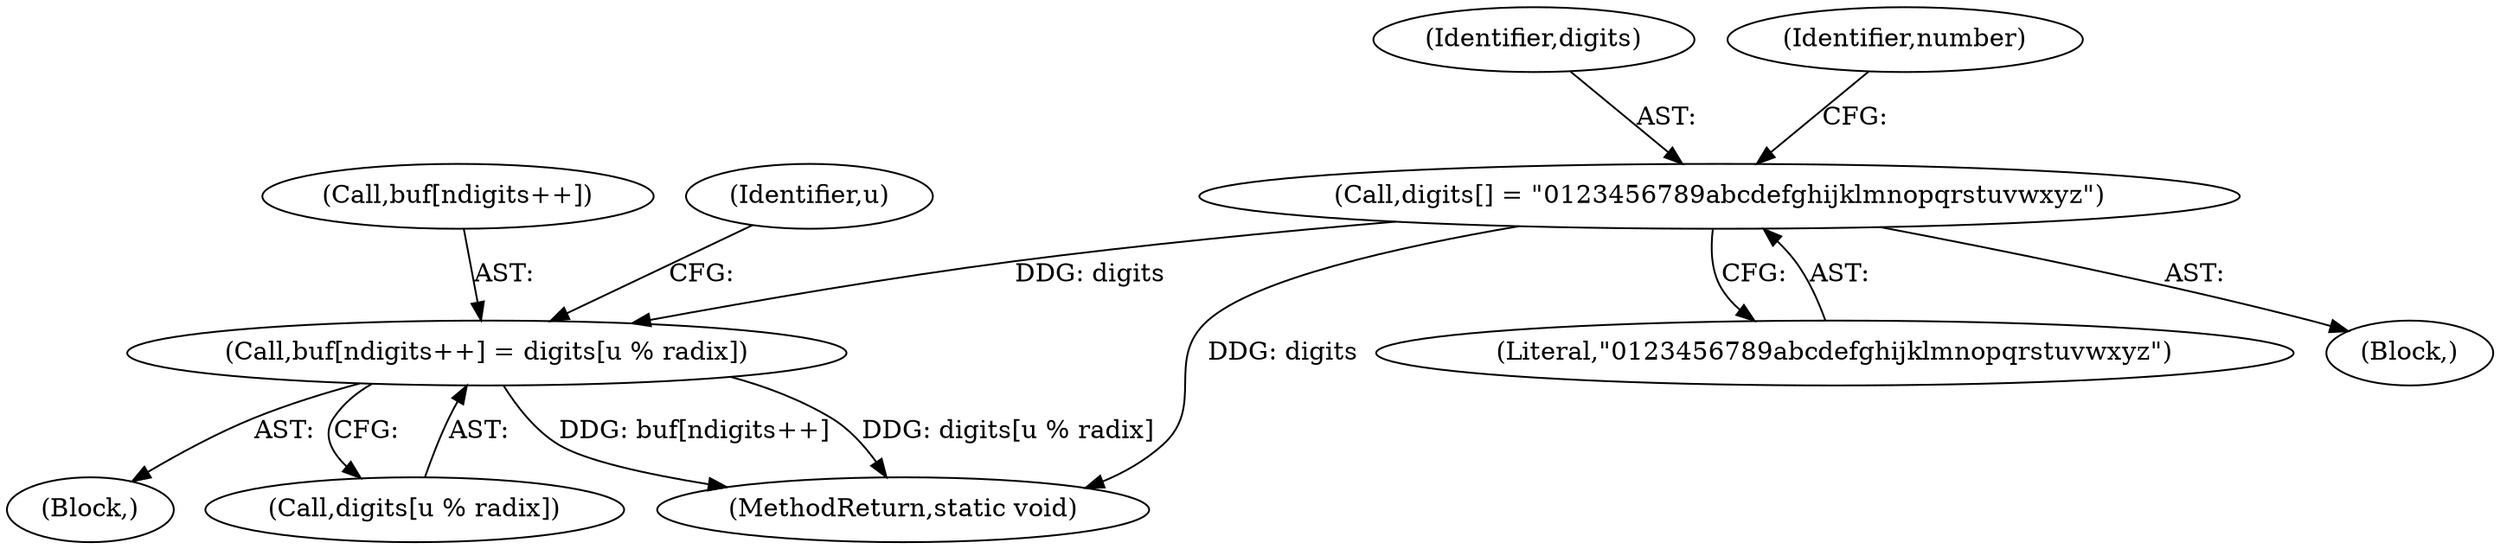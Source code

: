 digraph "0_mujs_da632ca08f240590d2dec786722ed08486ce1be6@array" {
"1000292" [label="(Call,buf[ndigits++] = digits[u % radix])"];
"1000163" [label="(Call,digits[] = \"0123456789abcdefghijklmnopqrstuvwxyz\")"];
"1000165" [label="(Literal,\"0123456789abcdefghijklmnopqrstuvwxyz\")"];
"1000164" [label="(Identifier,digits)"];
"1000163" [label="(Call,digits[] = \"0123456789abcdefghijklmnopqrstuvwxyz\")"];
"1000168" [label="(Identifier,number)"];
"1000161" [label="(Block,)"];
"1000292" [label="(Call,buf[ndigits++] = digits[u % radix])"];
"1000293" [label="(Call,buf[ndigits++])"];
"1000291" [label="(Block,)"];
"1000297" [label="(Call,digits[u % radix])"];
"1000303" [label="(Identifier,u)"];
"1000417" [label="(MethodReturn,static void)"];
"1000292" -> "1000291"  [label="AST: "];
"1000292" -> "1000297"  [label="CFG: "];
"1000293" -> "1000292"  [label="AST: "];
"1000297" -> "1000292"  [label="AST: "];
"1000303" -> "1000292"  [label="CFG: "];
"1000292" -> "1000417"  [label="DDG: buf[ndigits++]"];
"1000292" -> "1000417"  [label="DDG: digits[u % radix]"];
"1000163" -> "1000292"  [label="DDG: digits"];
"1000163" -> "1000161"  [label="AST: "];
"1000163" -> "1000165"  [label="CFG: "];
"1000164" -> "1000163"  [label="AST: "];
"1000165" -> "1000163"  [label="AST: "];
"1000168" -> "1000163"  [label="CFG: "];
"1000163" -> "1000417"  [label="DDG: digits"];
}
